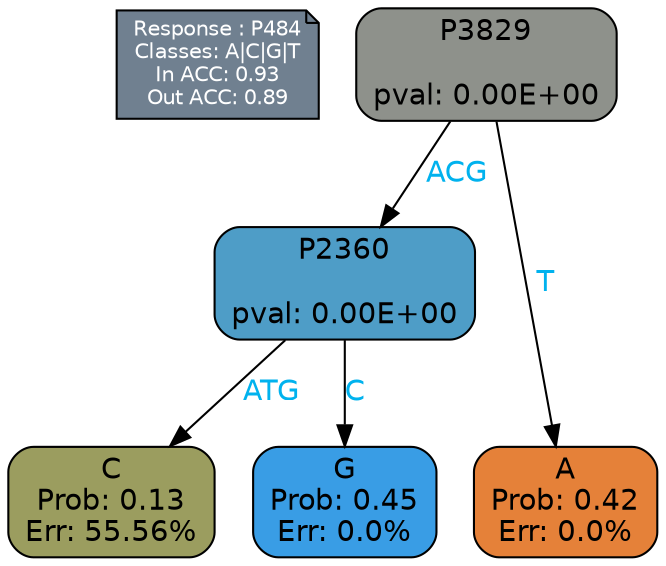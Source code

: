 digraph Tree {
node [shape=box, style="filled, rounded", color="black", fontname=helvetica] ;
graph [ranksep=equally, splines=polylines, bgcolor=transparent, dpi=600] ;
edge [fontname=helvetica] ;
LEGEND [label="Response : P484
Classes: A|C|G|T
In ACC: 0.93
Out ACC: 0.89
",shape=note,align=left,style=filled,fillcolor="slategray",fontcolor="white",fontsize=10];1 [label="P3829

pval: 0.00E+00", fillcolor="#8e918b"] ;
2 [label="P2360

pval: 0.00E+00", fillcolor="#4e9dc7"] ;
3 [label="C
Prob: 0.13
Err: 55.56%", fillcolor="#9b9d5f"] ;
4 [label="G
Prob: 0.45
Err: 0.0%", fillcolor="#399de5"] ;
5 [label="A
Prob: 0.42
Err: 0.0%", fillcolor="#e58139"] ;
1 -> 2 [label="ACG",fontcolor=deepskyblue2] ;
1 -> 5 [label="T",fontcolor=deepskyblue2] ;
2 -> 3 [label="ATG",fontcolor=deepskyblue2] ;
2 -> 4 [label="C",fontcolor=deepskyblue2] ;
{rank = same; 3;4;5;}{rank = same; LEGEND;1;}}
